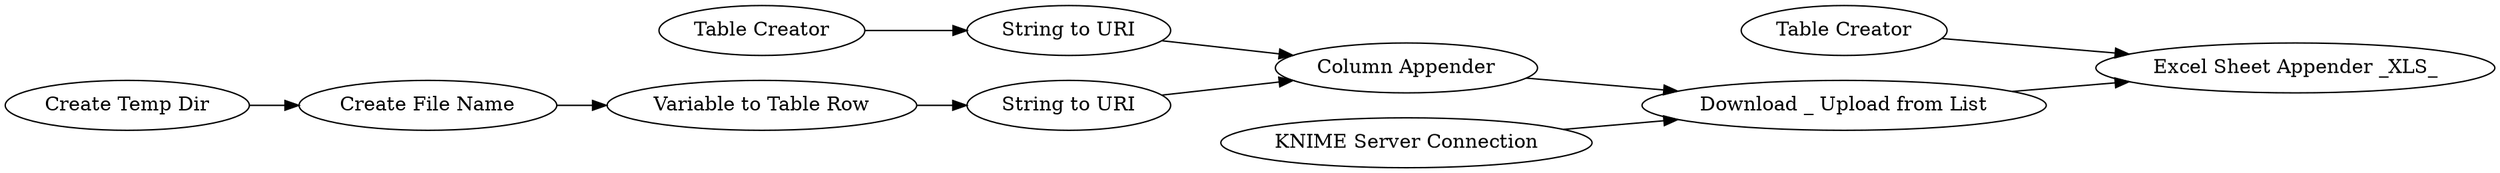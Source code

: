 digraph {
	1 [label="Table Creator"]
	3064 [label="Create Temp Dir"]
	3065 [label="Create File Name"]
	3066 [label="Excel Sheet Appender _XLS_"]
	3076 [label="Table Creator"]
	3077 [label="String to URI"]
	3078 [label="Download _ Upload from List"]
	3080 [label="Variable to Table Row"]
	3081 [label="Column Appender"]
	3082 [label="String to URI"]
	3083 [label="KNIME Server Connection"]
	1 -> 3066
	3064 -> 3065
	3065 -> 3080
	3076 -> 3077
	3077 -> 3081
	3078 -> 3066
	3080 -> 3082
	3081 -> 3078
	3082 -> 3081
	3083 -> 3078
	rankdir=LR
}
